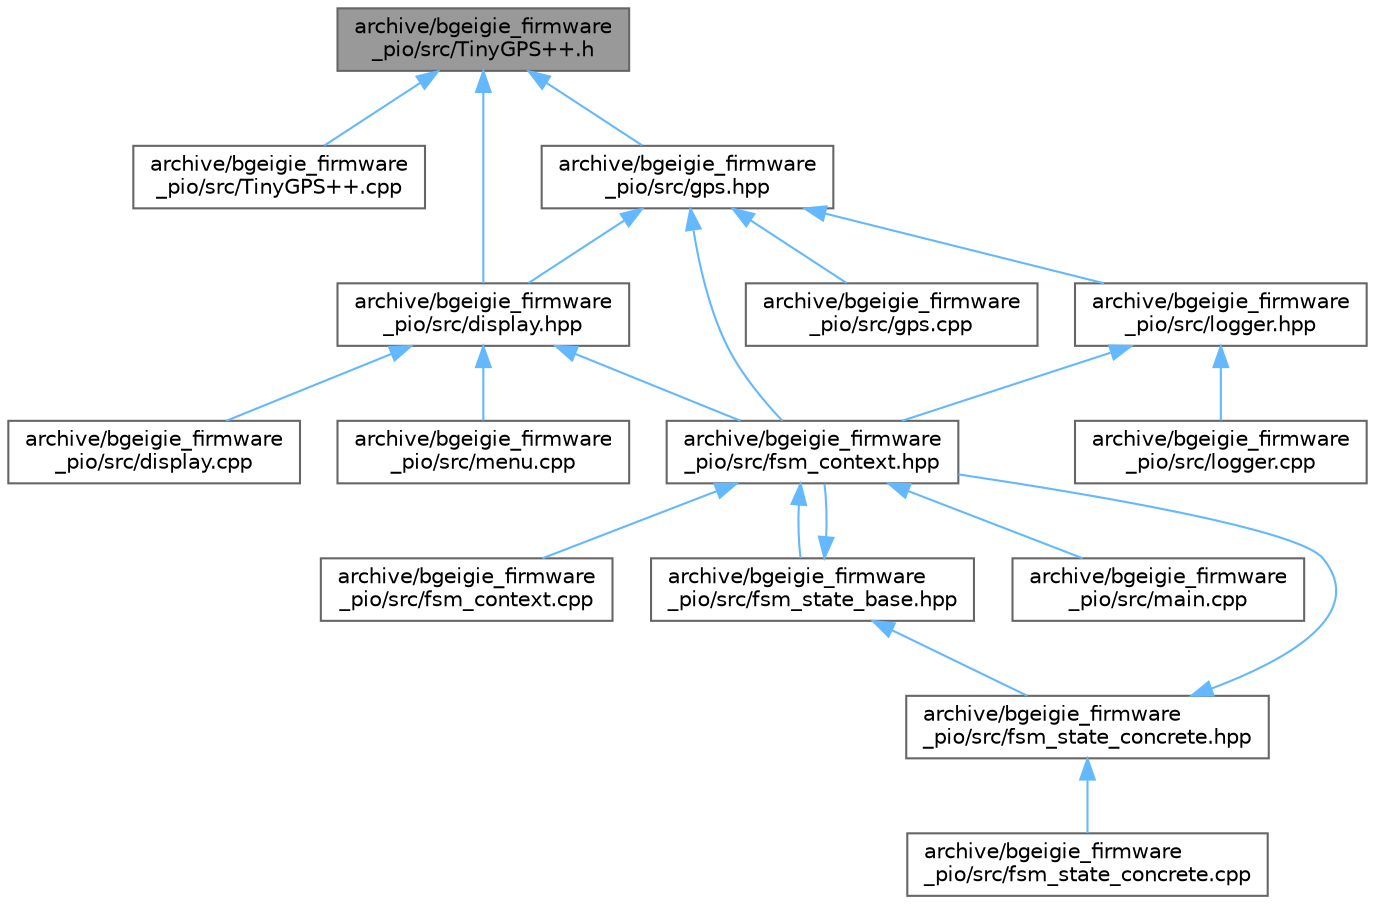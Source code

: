 digraph "archive/bgeigie_firmware_pio/src/TinyGPS++.h"
{
 // LATEX_PDF_SIZE
  bgcolor="transparent";
  edge [fontname=Helvetica,fontsize=10,labelfontname=Helvetica,labelfontsize=10];
  node [fontname=Helvetica,fontsize=10,shape=box,height=0.2,width=0.4];
  Node1 [id="Node000001",label="archive/bgeigie_firmware\l_pio/src/TinyGPS++.h",height=0.2,width=0.4,color="gray40", fillcolor="grey60", style="filled", fontcolor="black",tooltip=" "];
  Node1 -> Node2 [id="edge1_Node000001_Node000002",dir="back",color="steelblue1",style="solid",tooltip=" "];
  Node2 [id="Node000002",label="archive/bgeigie_firmware\l_pio/src/TinyGPS++.cpp",height=0.2,width=0.4,color="grey40", fillcolor="white", style="filled",URL="$_tiny_g_p_s_09_09_8cpp.html",tooltip=" "];
  Node1 -> Node3 [id="edge2_Node000001_Node000003",dir="back",color="steelblue1",style="solid",tooltip=" "];
  Node3 [id="Node000003",label="archive/bgeigie_firmware\l_pio/src/display.hpp",height=0.2,width=0.4,color="grey40", fillcolor="white", style="filled",URL="$src_2display_8hpp.html",tooltip=" "];
  Node3 -> Node4 [id="edge3_Node000003_Node000004",dir="back",color="steelblue1",style="solid",tooltip=" "];
  Node4 [id="Node000004",label="archive/bgeigie_firmware\l_pio/src/display.cpp",height=0.2,width=0.4,color="grey40", fillcolor="white", style="filled",URL="$display_8cpp.html",tooltip=" "];
  Node3 -> Node5 [id="edge4_Node000003_Node000005",dir="back",color="steelblue1",style="solid",tooltip=" "];
  Node5 [id="Node000005",label="archive/bgeigie_firmware\l_pio/src/fsm_context.hpp",height=0.2,width=0.4,color="grey40", fillcolor="white", style="filled",URL="$src_2fsm__context_8hpp.html",tooltip=" "];
  Node5 -> Node6 [id="edge5_Node000005_Node000006",dir="back",color="steelblue1",style="solid",tooltip=" "];
  Node6 [id="Node000006",label="archive/bgeigie_firmware\l_pio/src/fsm_context.cpp",height=0.2,width=0.4,color="grey40", fillcolor="white", style="filled",URL="$fsm__context_8cpp.html",tooltip=" "];
  Node5 -> Node7 [id="edge6_Node000005_Node000007",dir="back",color="steelblue1",style="solid",tooltip=" "];
  Node7 [id="Node000007",label="archive/bgeigie_firmware\l_pio/src/fsm_state_base.hpp",height=0.2,width=0.4,color="grey40", fillcolor="white", style="filled",URL="$src_2fsm__state__base_8hpp.html",tooltip=" "];
  Node7 -> Node5 [id="edge7_Node000007_Node000005",dir="back",color="steelblue1",style="solid",tooltip=" "];
  Node7 -> Node8 [id="edge8_Node000007_Node000008",dir="back",color="steelblue1",style="solid",tooltip=" "];
  Node8 [id="Node000008",label="archive/bgeigie_firmware\l_pio/src/fsm_state_concrete.hpp",height=0.2,width=0.4,color="grey40", fillcolor="white", style="filled",URL="$src_2fsm__state__concrete_8hpp.html",tooltip=" "];
  Node8 -> Node5 [id="edge9_Node000008_Node000005",dir="back",color="steelblue1",style="solid",tooltip=" "];
  Node8 -> Node9 [id="edge10_Node000008_Node000009",dir="back",color="steelblue1",style="solid",tooltip=" "];
  Node9 [id="Node000009",label="archive/bgeigie_firmware\l_pio/src/fsm_state_concrete.cpp",height=0.2,width=0.4,color="grey40", fillcolor="white", style="filled",URL="$fsm__state__concrete_8cpp.html",tooltip=" "];
  Node5 -> Node10 [id="edge11_Node000005_Node000010",dir="back",color="steelblue1",style="solid",tooltip=" "];
  Node10 [id="Node000010",label="archive/bgeigie_firmware\l_pio/src/main.cpp",height=0.2,width=0.4,color="grey40", fillcolor="white", style="filled",URL="$archive_2bgeigie__firmware__pio_2src_2main_8cpp.html",tooltip=" "];
  Node3 -> Node11 [id="edge12_Node000003_Node000011",dir="back",color="steelblue1",style="solid",tooltip=" "];
  Node11 [id="Node000011",label="archive/bgeigie_firmware\l_pio/src/menu.cpp",height=0.2,width=0.4,color="grey40", fillcolor="white", style="filled",URL="$menu_8cpp.html",tooltip=" "];
  Node1 -> Node12 [id="edge13_Node000001_Node000012",dir="back",color="steelblue1",style="solid",tooltip=" "];
  Node12 [id="Node000012",label="archive/bgeigie_firmware\l_pio/src/gps.hpp",height=0.2,width=0.4,color="grey40", fillcolor="white", style="filled",URL="$src_2gps_8hpp.html",tooltip=" "];
  Node12 -> Node3 [id="edge14_Node000012_Node000003",dir="back",color="steelblue1",style="solid",tooltip=" "];
  Node12 -> Node5 [id="edge15_Node000012_Node000005",dir="back",color="steelblue1",style="solid",tooltip=" "];
  Node12 -> Node13 [id="edge16_Node000012_Node000013",dir="back",color="steelblue1",style="solid",tooltip=" "];
  Node13 [id="Node000013",label="archive/bgeigie_firmware\l_pio/src/gps.cpp",height=0.2,width=0.4,color="grey40", fillcolor="white", style="filled",URL="$gps_8cpp.html",tooltip=" "];
  Node12 -> Node14 [id="edge17_Node000012_Node000014",dir="back",color="steelblue1",style="solid",tooltip=" "];
  Node14 [id="Node000014",label="archive/bgeigie_firmware\l_pio/src/logger.hpp",height=0.2,width=0.4,color="grey40", fillcolor="white", style="filled",URL="$src_2logger_8hpp.html",tooltip=" "];
  Node14 -> Node5 [id="edge18_Node000014_Node000005",dir="back",color="steelblue1",style="solid",tooltip=" "];
  Node14 -> Node15 [id="edge19_Node000014_Node000015",dir="back",color="steelblue1",style="solid",tooltip=" "];
  Node15 [id="Node000015",label="archive/bgeigie_firmware\l_pio/src/logger.cpp",height=0.2,width=0.4,color="grey40", fillcolor="white", style="filled",URL="$logger_8cpp.html",tooltip=" "];
}

